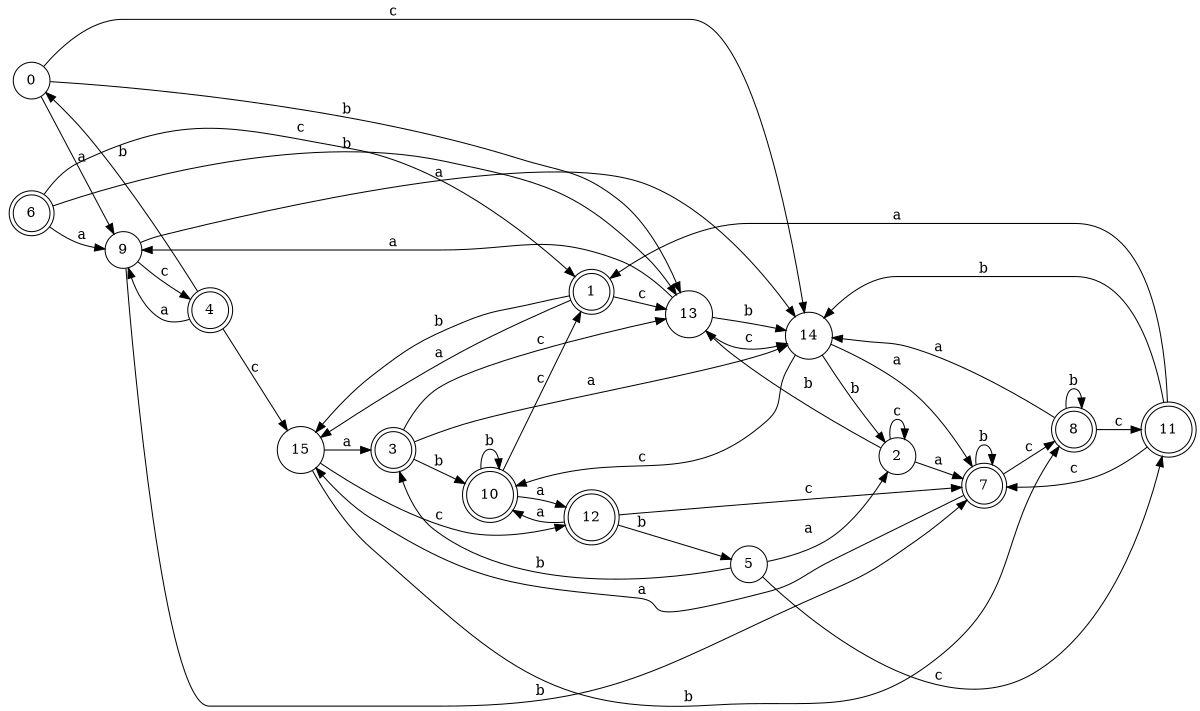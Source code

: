 digraph n13_7 {
__start0 [label="" shape="none"];

rankdir=LR;
size="8,5";

s0 [style="filled", color="black", fillcolor="white" shape="circle", label="0"];
s1 [style="rounded,filled", color="black", fillcolor="white" shape="doublecircle", label="1"];
s2 [style="filled", color="black", fillcolor="white" shape="circle", label="2"];
s3 [style="rounded,filled", color="black", fillcolor="white" shape="doublecircle", label="3"];
s4 [style="rounded,filled", color="black", fillcolor="white" shape="doublecircle", label="4"];
s5 [style="filled", color="black", fillcolor="white" shape="circle", label="5"];
s6 [style="rounded,filled", color="black", fillcolor="white" shape="doublecircle", label="6"];
s7 [style="rounded,filled", color="black", fillcolor="white" shape="doublecircle", label="7"];
s8 [style="rounded,filled", color="black", fillcolor="white" shape="doublecircle", label="8"];
s9 [style="filled", color="black", fillcolor="white" shape="circle", label="9"];
s10 [style="rounded,filled", color="black", fillcolor="white" shape="doublecircle", label="10"];
s11 [style="rounded,filled", color="black", fillcolor="white" shape="doublecircle", label="11"];
s12 [style="rounded,filled", color="black", fillcolor="white" shape="doublecircle", label="12"];
s13 [style="filled", color="black", fillcolor="white" shape="circle", label="13"];
s14 [style="filled", color="black", fillcolor="white" shape="circle", label="14"];
s15 [style="filled", color="black", fillcolor="white" shape="circle", label="15"];
s0 -> s9 [label="a"];
s0 -> s13 [label="b"];
s0 -> s14 [label="c"];
s1 -> s15 [label="a"];
s1 -> s15 [label="b"];
s1 -> s13 [label="c"];
s2 -> s7 [label="a"];
s2 -> s13 [label="b"];
s2 -> s2 [label="c"];
s3 -> s14 [label="a"];
s3 -> s10 [label="b"];
s3 -> s13 [label="c"];
s4 -> s9 [label="a"];
s4 -> s0 [label="b"];
s4 -> s15 [label="c"];
s5 -> s2 [label="a"];
s5 -> s3 [label="b"];
s5 -> s11 [label="c"];
s6 -> s9 [label="a"];
s6 -> s13 [label="b"];
s6 -> s1 [label="c"];
s7 -> s15 [label="a"];
s7 -> s7 [label="b"];
s7 -> s8 [label="c"];
s8 -> s14 [label="a"];
s8 -> s8 [label="b"];
s8 -> s11 [label="c"];
s9 -> s14 [label="a"];
s9 -> s7 [label="b"];
s9 -> s4 [label="c"];
s10 -> s12 [label="a"];
s10 -> s10 [label="b"];
s10 -> s1 [label="c"];
s11 -> s1 [label="a"];
s11 -> s14 [label="b"];
s11 -> s7 [label="c"];
s12 -> s10 [label="a"];
s12 -> s5 [label="b"];
s12 -> s7 [label="c"];
s13 -> s9 [label="a"];
s13 -> s14 [label="b"];
s13 -> s14 [label="c"];
s14 -> s7 [label="a"];
s14 -> s2 [label="b"];
s14 -> s10 [label="c"];
s15 -> s3 [label="a"];
s15 -> s8 [label="b"];
s15 -> s12 [label="c"];

}